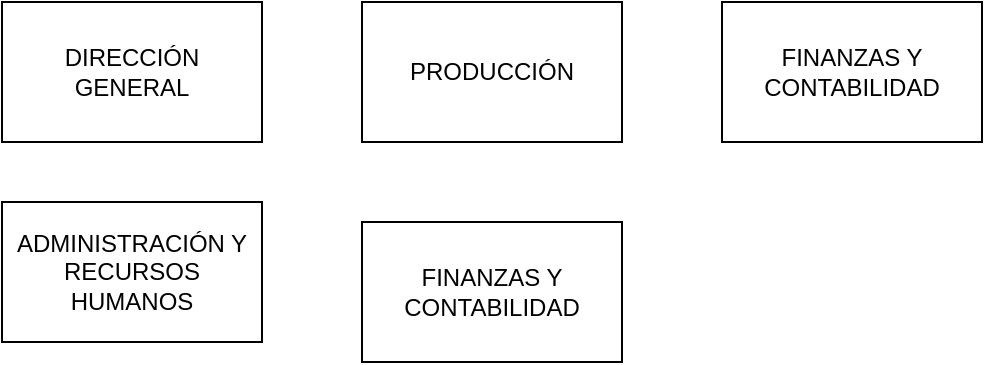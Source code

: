 <mxfile version="16.4.11" type="github">
  <diagram id="KJ0OMVQqvkp7y9awNzan" name="Page-1">
    <mxGraphModel dx="1662" dy="794" grid="1" gridSize="10" guides="1" tooltips="1" connect="1" arrows="1" fold="1" page="1" pageScale="1" pageWidth="827" pageHeight="1169" math="0" shadow="0">
      <root>
        <mxCell id="0" />
        <mxCell id="1" parent="0" />
        <mxCell id="ZV6S64bWPlCg-hae5csx-1" value="DIRECCIÓN GENERAL" style="rounded=0;whiteSpace=wrap;html=1;" vertex="1" parent="1">
          <mxGeometry x="130" y="70" width="130" height="70" as="geometry" />
        </mxCell>
        <mxCell id="ZV6S64bWPlCg-hae5csx-2" value="ADMINISTRACIÓN Y RECURSOS HUMANOS" style="rounded=0;whiteSpace=wrap;html=1;" vertex="1" parent="1">
          <mxGeometry x="130" y="170" width="130" height="70" as="geometry" />
        </mxCell>
        <mxCell id="ZV6S64bWPlCg-hae5csx-3" value="PRODUCCIÓN" style="rounded=0;whiteSpace=wrap;html=1;" vertex="1" parent="1">
          <mxGeometry x="310" y="70" width="130" height="70" as="geometry" />
        </mxCell>
        <mxCell id="ZV6S64bWPlCg-hae5csx-4" value="FINANZAS Y CONTABILIDAD" style="rounded=0;whiteSpace=wrap;html=1;" vertex="1" parent="1">
          <mxGeometry x="310" y="180" width="130" height="70" as="geometry" />
        </mxCell>
        <mxCell id="ZV6S64bWPlCg-hae5csx-5" value="FINANZAS Y CONTABILIDAD" style="rounded=0;whiteSpace=wrap;html=1;" vertex="1" parent="1">
          <mxGeometry x="490" y="70" width="130" height="70" as="geometry" />
        </mxCell>
      </root>
    </mxGraphModel>
  </diagram>
</mxfile>
